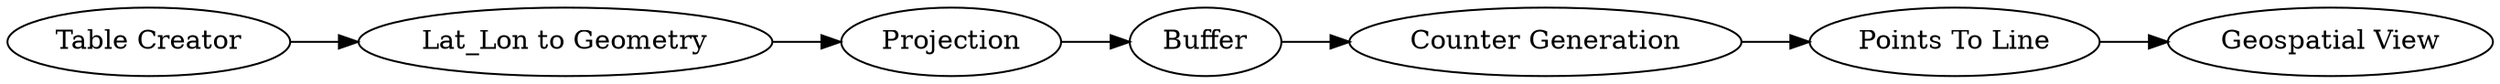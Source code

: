 digraph {
	83 -> 544
	1 -> 545
	23 -> 25
	544 -> 546
	545 -> 23
	25 -> 83
	545 [label="Lat_Lon to Geometry"]
	1 [label="Table Creator"]
	546 [label="Geospatial View"]
	544 [label="Points To Line"]
	23 [label=Projection]
	25 [label=Buffer]
	83 [label="Counter Generation"]
	rankdir=LR
}
